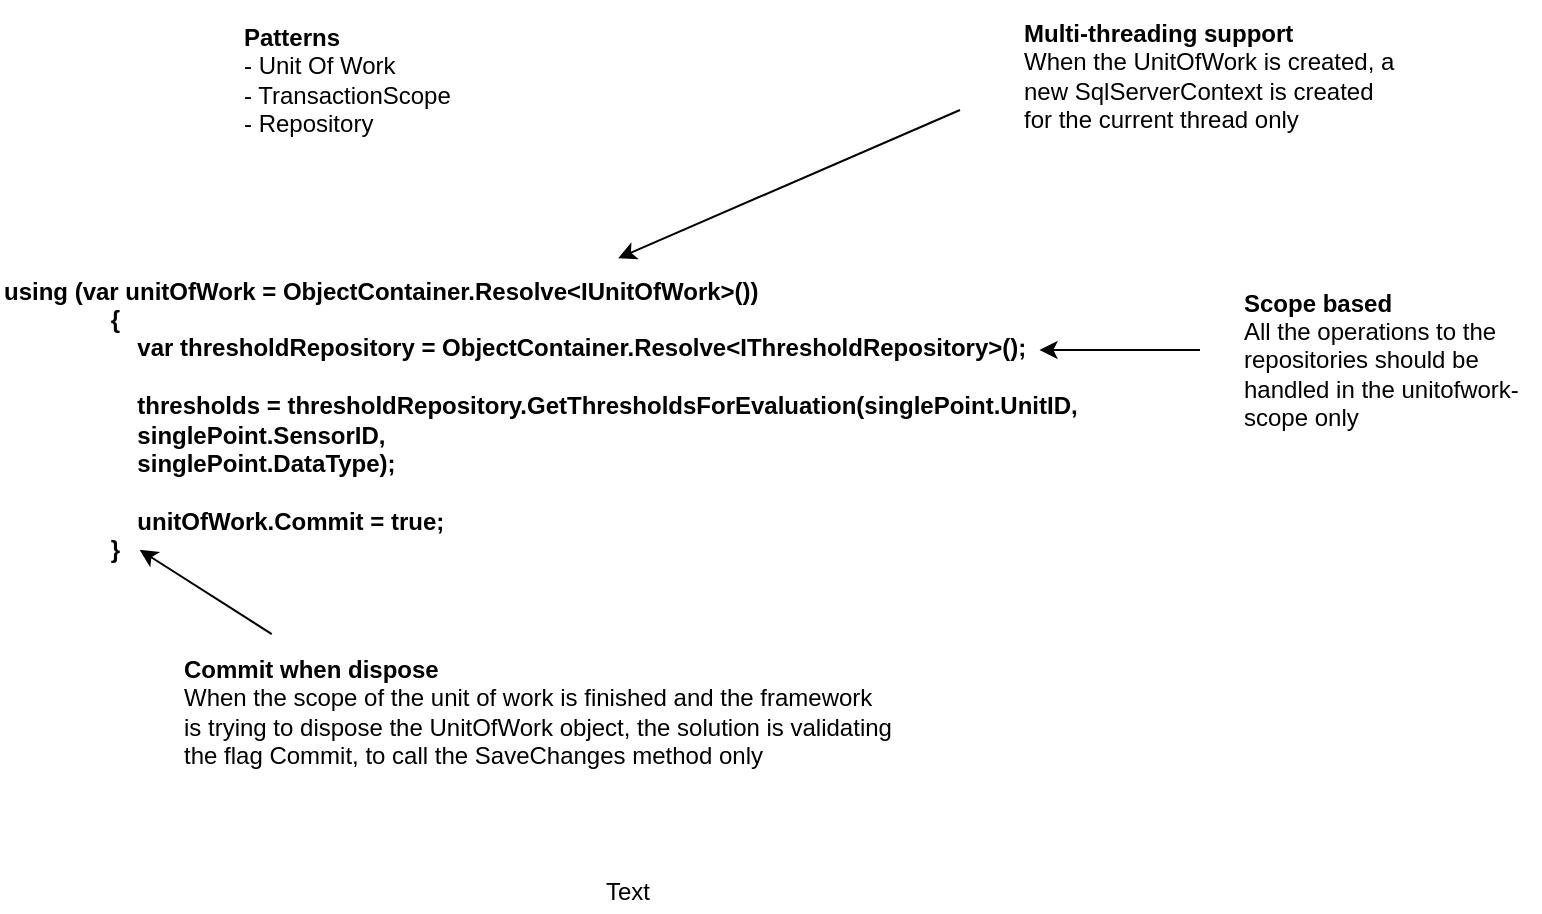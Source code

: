 <mxfile version="10.4.2" type="github"><diagram id="nbbZwi2o_-fyO_lO9dRL" name="Page-1"><mxGraphModel dx="800" dy="464" grid="1" gridSize="10" guides="1" tooltips="1" connect="1" arrows="1" fold="1" page="1" pageScale="1" pageWidth="850" pageHeight="1100" math="0" shadow="0"><root><mxCell id="0"/><mxCell id="1" parent="0"/><mxCell id="pSXNBCcxrmFRWv3yyFbv-1" value="&lt;div&gt;&lt;b&gt;using (var unitOfWork = ObjectContainer.Resolve&amp;lt;IUnitOfWork&amp;gt;())&lt;/b&gt;&lt;/div&gt;&lt;div&gt;&lt;b&gt;&amp;nbsp; &amp;nbsp; &amp;nbsp; &amp;nbsp; &amp;nbsp; &amp;nbsp; &amp;nbsp; &amp;nbsp; {&lt;/b&gt;&lt;/div&gt;&lt;div&gt;&lt;b&gt;&amp;nbsp; &amp;nbsp; &amp;nbsp; &amp;nbsp; &amp;nbsp; &amp;nbsp; &amp;nbsp; &amp;nbsp; &amp;nbsp; &amp;nbsp; var thresholdRepository = ObjectContainer.Resolve&amp;lt;IThresholdRepository&amp;gt;();&lt;/b&gt;&lt;/div&gt;&lt;div&gt;&lt;b&gt;&lt;br&gt;&lt;/b&gt;&lt;/div&gt;&lt;div&gt;&lt;b&gt;&amp;nbsp; &amp;nbsp; &amp;nbsp; &amp;nbsp; &amp;nbsp; &amp;nbsp; &amp;nbsp; &amp;nbsp; &amp;nbsp; &amp;nbsp; thresholds = thresholdRepository.GetThresholdsForEvaluation(singlePoint.UnitID,&lt;/b&gt;&lt;/div&gt;&lt;div&gt;&lt;b&gt;&amp;nbsp; &amp;nbsp; &amp;nbsp; &amp;nbsp; &amp;nbsp; &amp;nbsp; &amp;nbsp; &amp;nbsp; &amp;nbsp; &amp;nbsp; singlePoint.SensorID,&lt;/b&gt;&lt;/div&gt;&lt;div&gt;&lt;b&gt;&amp;nbsp; &amp;nbsp; &amp;nbsp; &amp;nbsp; &amp;nbsp; &amp;nbsp; &amp;nbsp; &amp;nbsp; &amp;nbsp; &amp;nbsp; singlePoint.DataType);&lt;/b&gt;&lt;/div&gt;&lt;div&gt;&lt;b&gt;&lt;br&gt;&lt;/b&gt;&lt;/div&gt;&lt;div&gt;&lt;b&gt;&amp;nbsp; &amp;nbsp; &amp;nbsp; &amp;nbsp; &amp;nbsp; &amp;nbsp; &amp;nbsp; &amp;nbsp; &amp;nbsp; &amp;nbsp; unitOfWork.Commit = true;&lt;/b&gt;&lt;/div&gt;&lt;div&gt;&lt;b&gt;&amp;nbsp; &amp;nbsp; &amp;nbsp; &amp;nbsp; &amp;nbsp; &amp;nbsp; &amp;nbsp; &amp;nbsp; }&lt;/b&gt;&lt;/div&gt;" style="text;html=1;strokeColor=none;fillColor=none;align=left;verticalAlign=middle;whiteSpace=wrap;rounded=0;" parent="1" vertex="1"><mxGeometry x="30" y="160" width="550" height="170" as="geometry"/></mxCell><mxCell id="pSXNBCcxrmFRWv3yyFbv-2" value="&lt;b&gt;Patterns&lt;/b&gt;&lt;br&gt;- Unit Of Work&lt;br&gt;- TransactionScope&lt;br&gt;- Repository&lt;br&gt;" style="text;html=1;strokeColor=none;fillColor=none;align=left;verticalAlign=middle;whiteSpace=wrap;rounded=0;" parent="1" vertex="1"><mxGeometry x="150" y="40" width="170" height="70" as="geometry"/></mxCell><mxCell id="pSXNBCcxrmFRWv3yyFbv-3" value="&lt;b&gt;Multi-threading support&lt;/b&gt;&lt;br&gt;&lt;div style=&quot;text-align: left&quot;&gt;&lt;span&gt;When the UnitOfWork is created, a new SqlServerContext is created for the current thread only&lt;/span&gt;&lt;/div&gt;" style="text;html=1;strokeColor=none;fillColor=none;align=left;verticalAlign=middle;whiteSpace=wrap;rounded=0;" parent="1" vertex="1"><mxGeometry x="540" y="35" width="190" height="75" as="geometry"/></mxCell><mxCell id="pSXNBCcxrmFRWv3yyFbv-4" value="&lt;b&gt;Scope based&lt;/b&gt;&lt;br&gt;All the operations to the repositories should be handled in the unitofwork-scope only&lt;br&gt;" style="text;html=1;strokeColor=none;fillColor=none;align=left;verticalAlign=middle;whiteSpace=wrap;rounded=0;" parent="1" vertex="1"><mxGeometry x="650" y="170" width="150" height="90" as="geometry"/></mxCell><mxCell id="pSXNBCcxrmFRWv3yyFbv-6" value="&lt;b&gt;Commit when dispose&lt;/b&gt;&lt;br&gt;When the scope of the unit of work is finished and the framework &lt;br&gt;is trying to dispose the UnitOfWork object, the solution is validating &lt;br&gt;the flag Commit, to call the SaveChanges method only&lt;br&gt;" style="text;html=1;resizable=0;points=[];autosize=1;align=left;verticalAlign=top;spacingTop=-4;" parent="1" vertex="1"><mxGeometry x="120" y="360" width="370" height="60" as="geometry"/></mxCell><mxCell id="LXL-wOGGDY4wf5qo_nN6-1" value="" style="endArrow=classic;html=1;entryX=0.127;entryY=0.882;entryDx=0;entryDy=0;entryPerimeter=0;exitX=0.124;exitY=-0.133;exitDx=0;exitDy=0;exitPerimeter=0;" edge="1" parent="1" source="pSXNBCcxrmFRWv3yyFbv-6" target="pSXNBCcxrmFRWv3yyFbv-1"><mxGeometry width="50" height="50" relative="1" as="geometry"><mxPoint x="30" y="490" as="sourcePoint"/><mxPoint x="80" y="440" as="targetPoint"/></mxGeometry></mxCell><mxCell id="LXL-wOGGDY4wf5qo_nN6-2" value="Text" style="text;html=1;resizable=0;points=[];autosize=1;align=left;verticalAlign=top;spacingTop=-4;" vertex="1" parent="1"><mxGeometry x="331" y="471" width="40" height="20" as="geometry"/></mxCell><mxCell id="LXL-wOGGDY4wf5qo_nN6-3" value="" style="endArrow=classic;html=1;entryX=0.945;entryY=0.294;entryDx=0;entryDy=0;entryPerimeter=0;" edge="1" parent="1" target="pSXNBCcxrmFRWv3yyFbv-1"><mxGeometry width="50" height="50" relative="1" as="geometry"><mxPoint x="630" y="210" as="sourcePoint"/><mxPoint x="80" y="510" as="targetPoint"/></mxGeometry></mxCell><mxCell id="LXL-wOGGDY4wf5qo_nN6-4" value="" style="endArrow=classic;html=1;entryX=0.562;entryY=0.024;entryDx=0;entryDy=0;entryPerimeter=0;" edge="1" parent="1" target="pSXNBCcxrmFRWv3yyFbv-1"><mxGeometry width="50" height="50" relative="1" as="geometry"><mxPoint x="510" y="90" as="sourcePoint"/><mxPoint x="80" y="510" as="targetPoint"/></mxGeometry></mxCell></root></mxGraphModel></diagram></mxfile>